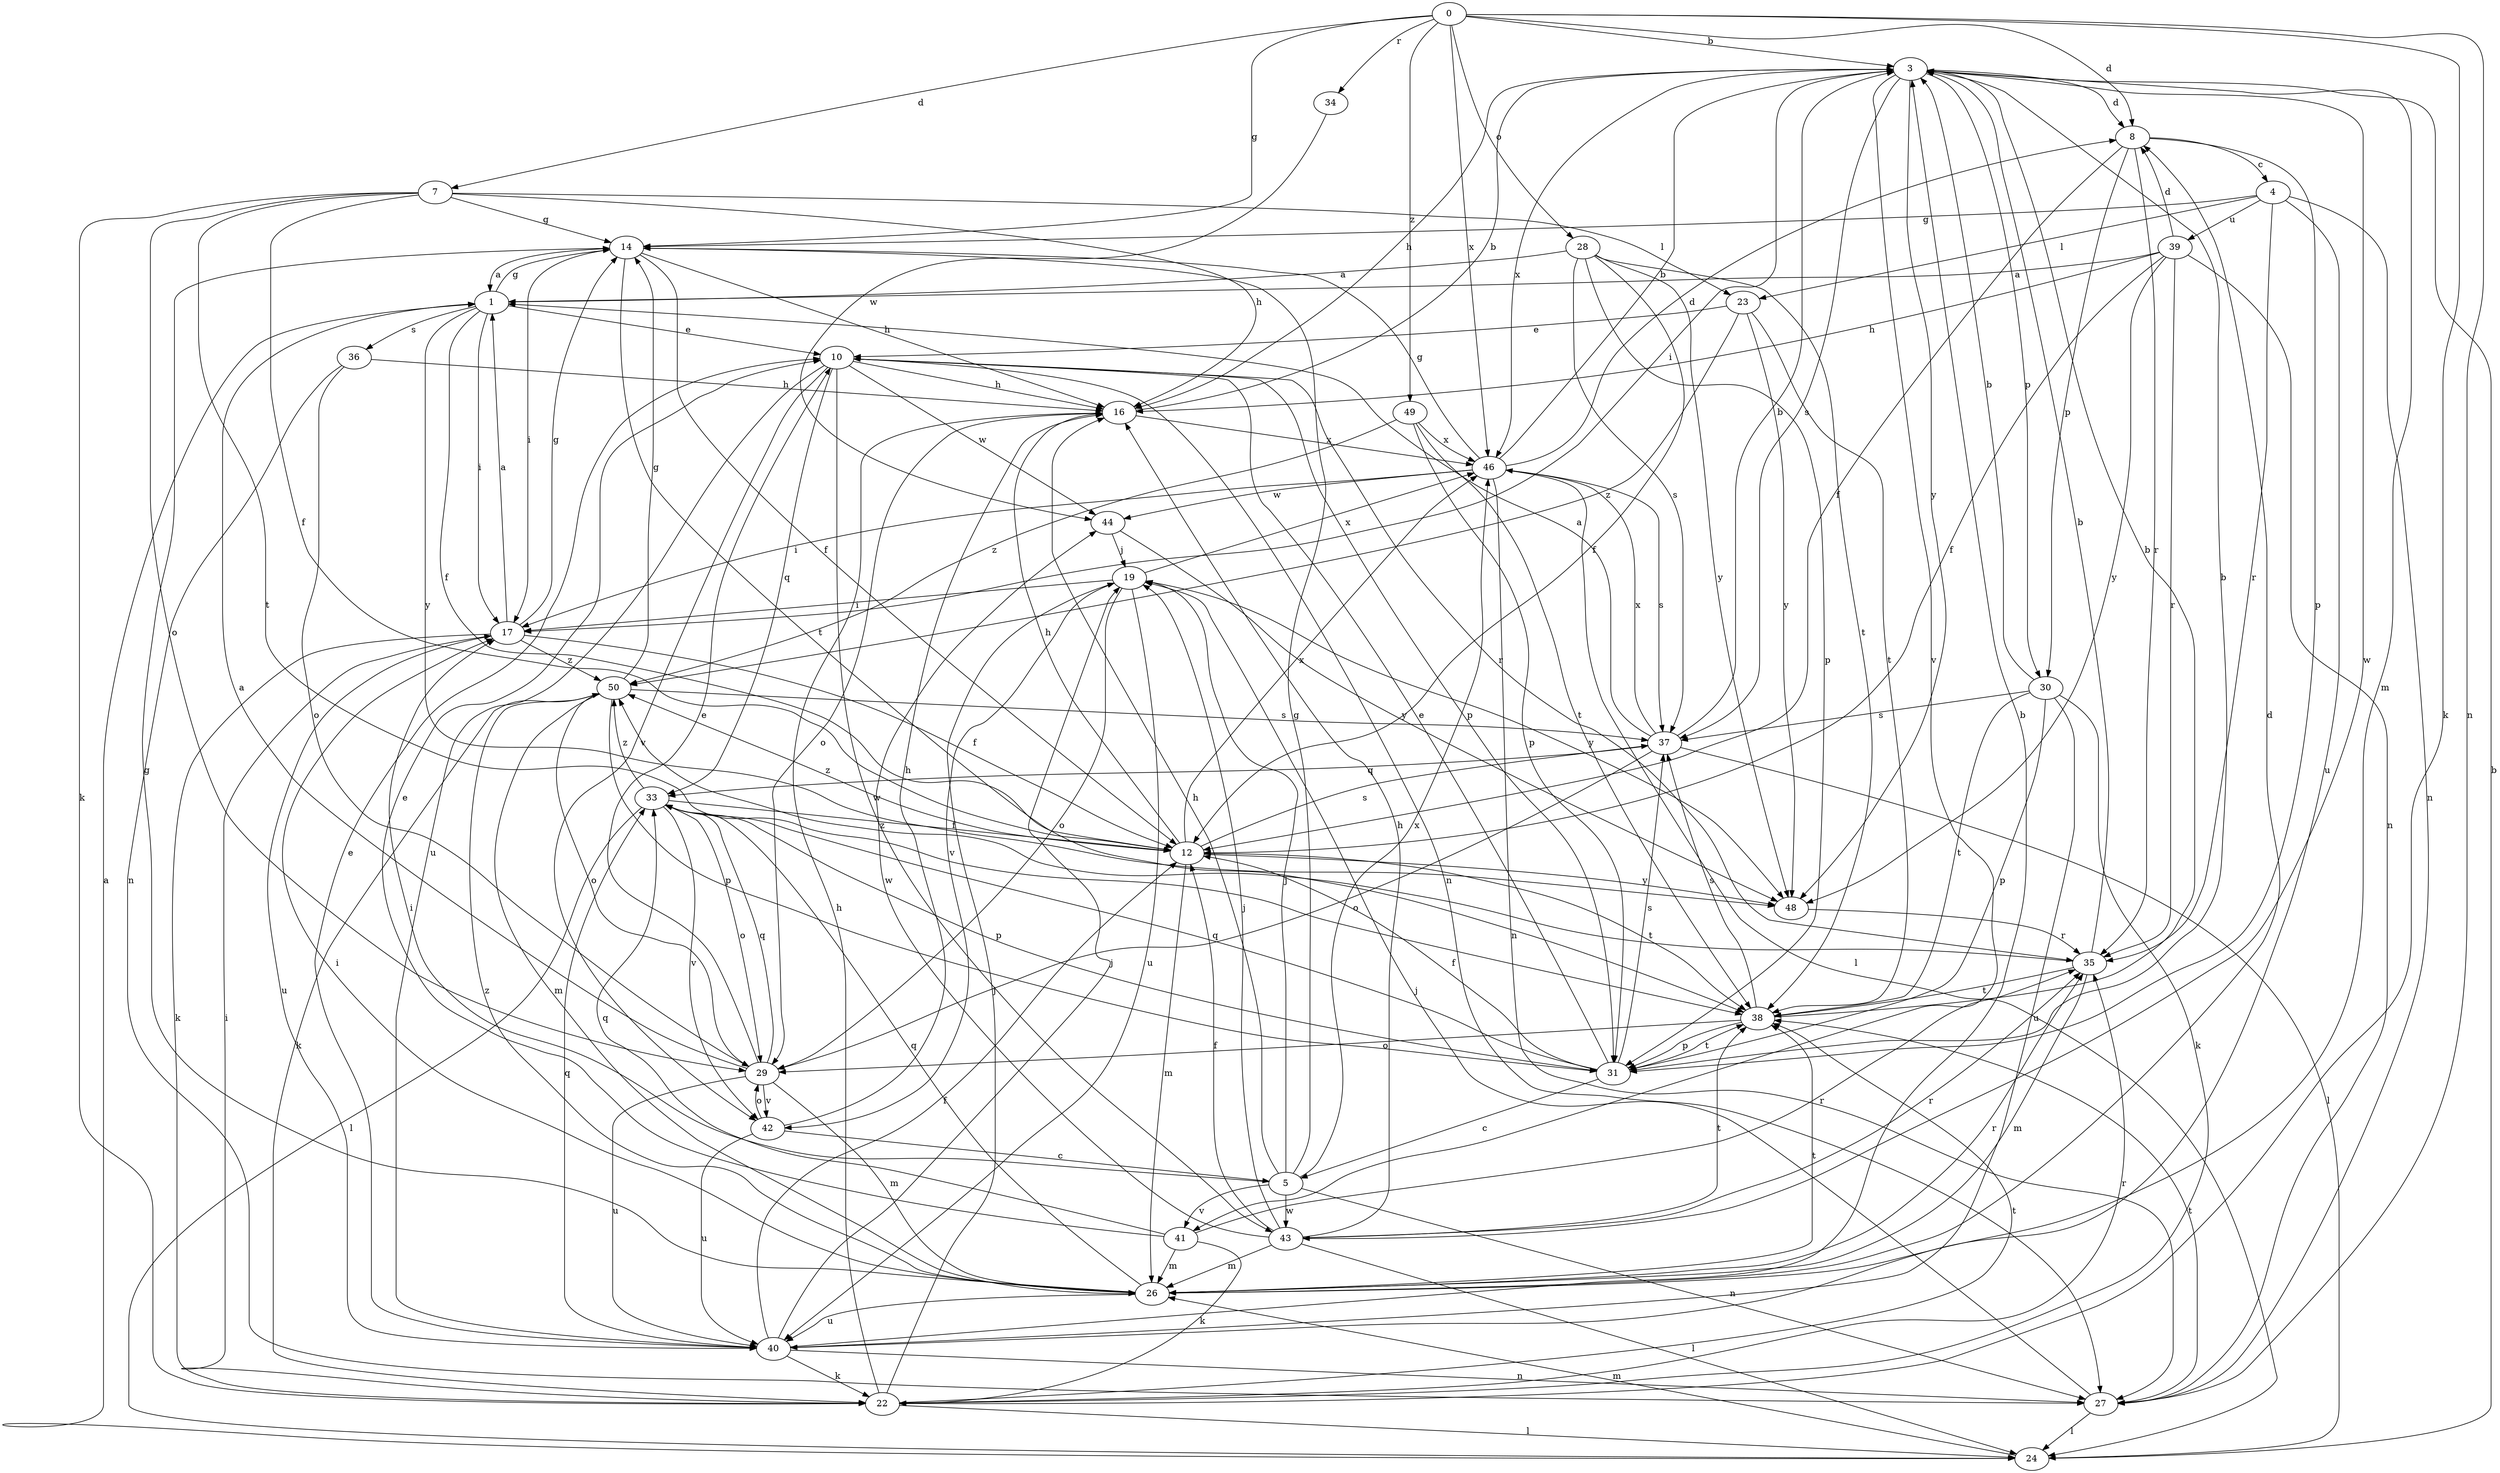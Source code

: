 strict digraph  {
0;
1;
3;
4;
5;
7;
8;
10;
12;
14;
16;
17;
19;
22;
23;
24;
26;
27;
28;
29;
30;
31;
33;
34;
35;
36;
37;
38;
39;
40;
41;
42;
43;
44;
46;
48;
49;
50;
0 -> 3  [label=b];
0 -> 7  [label=d];
0 -> 8  [label=d];
0 -> 14  [label=g];
0 -> 22  [label=k];
0 -> 27  [label=n];
0 -> 28  [label=o];
0 -> 34  [label=r];
0 -> 46  [label=x];
0 -> 49  [label=z];
1 -> 10  [label=e];
1 -> 12  [label=f];
1 -> 14  [label=g];
1 -> 17  [label=i];
1 -> 36  [label=s];
1 -> 48  [label=y];
3 -> 8  [label=d];
3 -> 16  [label=h];
3 -> 17  [label=i];
3 -> 26  [label=m];
3 -> 30  [label=p];
3 -> 37  [label=s];
3 -> 41  [label=v];
3 -> 43  [label=w];
3 -> 46  [label=x];
3 -> 48  [label=y];
4 -> 14  [label=g];
4 -> 23  [label=l];
4 -> 27  [label=n];
4 -> 35  [label=r];
4 -> 39  [label=u];
4 -> 40  [label=u];
5 -> 14  [label=g];
5 -> 16  [label=h];
5 -> 17  [label=i];
5 -> 19  [label=j];
5 -> 27  [label=n];
5 -> 41  [label=v];
5 -> 43  [label=w];
5 -> 46  [label=x];
7 -> 12  [label=f];
7 -> 14  [label=g];
7 -> 16  [label=h];
7 -> 22  [label=k];
7 -> 23  [label=l];
7 -> 29  [label=o];
7 -> 38  [label=t];
8 -> 4  [label=c];
8 -> 12  [label=f];
8 -> 30  [label=p];
8 -> 31  [label=p];
8 -> 35  [label=r];
10 -> 16  [label=h];
10 -> 27  [label=n];
10 -> 31  [label=p];
10 -> 33  [label=q];
10 -> 35  [label=r];
10 -> 40  [label=u];
10 -> 42  [label=v];
10 -> 43  [label=w];
10 -> 44  [label=w];
12 -> 16  [label=h];
12 -> 26  [label=m];
12 -> 37  [label=s];
12 -> 38  [label=t];
12 -> 46  [label=x];
12 -> 48  [label=y];
12 -> 50  [label=z];
14 -> 1  [label=a];
14 -> 12  [label=f];
14 -> 16  [label=h];
14 -> 17  [label=i];
14 -> 38  [label=t];
16 -> 3  [label=b];
16 -> 29  [label=o];
16 -> 46  [label=x];
17 -> 1  [label=a];
17 -> 12  [label=f];
17 -> 14  [label=g];
17 -> 22  [label=k];
17 -> 40  [label=u];
17 -> 50  [label=z];
19 -> 17  [label=i];
19 -> 29  [label=o];
19 -> 40  [label=u];
19 -> 42  [label=v];
19 -> 46  [label=x];
19 -> 48  [label=y];
22 -> 16  [label=h];
22 -> 17  [label=i];
22 -> 19  [label=j];
22 -> 24  [label=l];
22 -> 35  [label=r];
22 -> 38  [label=t];
23 -> 10  [label=e];
23 -> 38  [label=t];
23 -> 48  [label=y];
23 -> 50  [label=z];
24 -> 1  [label=a];
24 -> 3  [label=b];
24 -> 26  [label=m];
26 -> 8  [label=d];
26 -> 14  [label=g];
26 -> 17  [label=i];
26 -> 33  [label=q];
26 -> 35  [label=r];
26 -> 38  [label=t];
26 -> 40  [label=u];
26 -> 50  [label=z];
27 -> 19  [label=j];
27 -> 24  [label=l];
27 -> 38  [label=t];
28 -> 1  [label=a];
28 -> 12  [label=f];
28 -> 31  [label=p];
28 -> 37  [label=s];
28 -> 38  [label=t];
28 -> 48  [label=y];
29 -> 1  [label=a];
29 -> 10  [label=e];
29 -> 26  [label=m];
29 -> 33  [label=q];
29 -> 40  [label=u];
29 -> 42  [label=v];
30 -> 3  [label=b];
30 -> 22  [label=k];
30 -> 31  [label=p];
30 -> 37  [label=s];
30 -> 38  [label=t];
30 -> 40  [label=u];
31 -> 3  [label=b];
31 -> 5  [label=c];
31 -> 10  [label=e];
31 -> 12  [label=f];
31 -> 33  [label=q];
31 -> 37  [label=s];
31 -> 38  [label=t];
33 -> 12  [label=f];
33 -> 24  [label=l];
33 -> 29  [label=o];
33 -> 31  [label=p];
33 -> 42  [label=v];
33 -> 50  [label=z];
34 -> 44  [label=w];
35 -> 3  [label=b];
35 -> 26  [label=m];
35 -> 38  [label=t];
35 -> 50  [label=z];
36 -> 16  [label=h];
36 -> 27  [label=n];
36 -> 29  [label=o];
37 -> 1  [label=a];
37 -> 3  [label=b];
37 -> 24  [label=l];
37 -> 29  [label=o];
37 -> 33  [label=q];
37 -> 46  [label=x];
38 -> 3  [label=b];
38 -> 29  [label=o];
38 -> 31  [label=p];
38 -> 37  [label=s];
39 -> 1  [label=a];
39 -> 8  [label=d];
39 -> 12  [label=f];
39 -> 16  [label=h];
39 -> 27  [label=n];
39 -> 35  [label=r];
39 -> 48  [label=y];
40 -> 3  [label=b];
40 -> 10  [label=e];
40 -> 12  [label=f];
40 -> 19  [label=j];
40 -> 22  [label=k];
40 -> 27  [label=n];
40 -> 33  [label=q];
41 -> 10  [label=e];
41 -> 22  [label=k];
41 -> 26  [label=m];
41 -> 33  [label=q];
41 -> 35  [label=r];
42 -> 5  [label=c];
42 -> 16  [label=h];
42 -> 29  [label=o];
42 -> 40  [label=u];
43 -> 12  [label=f];
43 -> 16  [label=h];
43 -> 19  [label=j];
43 -> 24  [label=l];
43 -> 26  [label=m];
43 -> 35  [label=r];
43 -> 38  [label=t];
43 -> 44  [label=w];
44 -> 19  [label=j];
44 -> 48  [label=y];
46 -> 3  [label=b];
46 -> 8  [label=d];
46 -> 14  [label=g];
46 -> 17  [label=i];
46 -> 24  [label=l];
46 -> 27  [label=n];
46 -> 37  [label=s];
46 -> 44  [label=w];
48 -> 35  [label=r];
49 -> 31  [label=p];
49 -> 38  [label=t];
49 -> 46  [label=x];
49 -> 50  [label=z];
50 -> 14  [label=g];
50 -> 22  [label=k];
50 -> 26  [label=m];
50 -> 29  [label=o];
50 -> 31  [label=p];
50 -> 37  [label=s];
}
